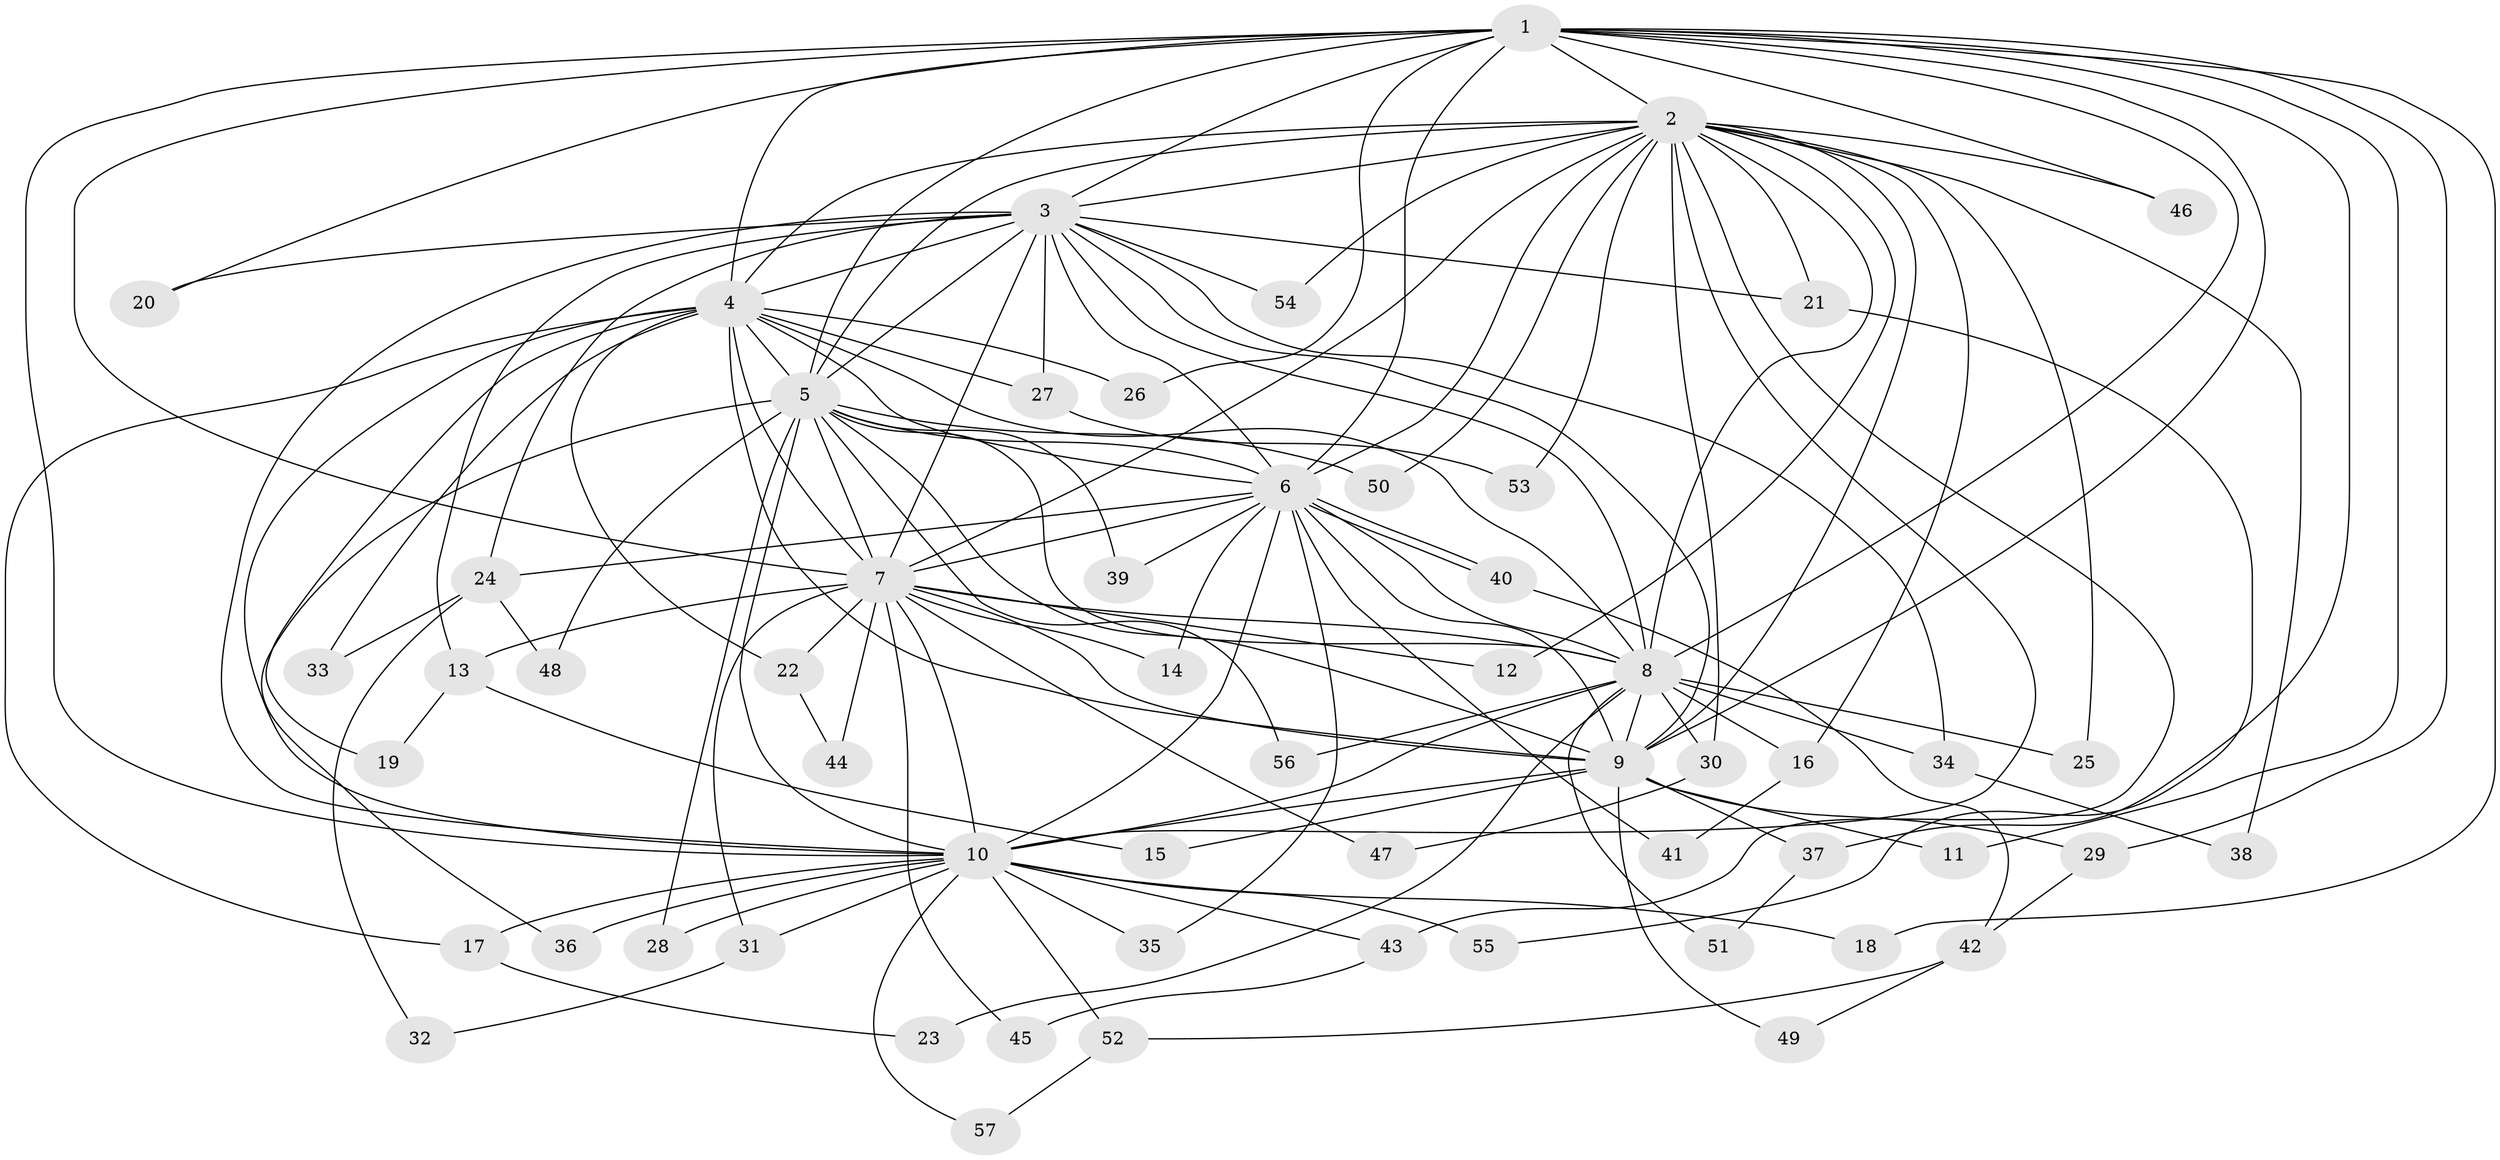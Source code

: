 // Generated by graph-tools (version 1.1) at 2025/46/03/09/25 04:46:45]
// undirected, 57 vertices, 139 edges
graph export_dot {
graph [start="1"]
  node [color=gray90,style=filled];
  1;
  2;
  3;
  4;
  5;
  6;
  7;
  8;
  9;
  10;
  11;
  12;
  13;
  14;
  15;
  16;
  17;
  18;
  19;
  20;
  21;
  22;
  23;
  24;
  25;
  26;
  27;
  28;
  29;
  30;
  31;
  32;
  33;
  34;
  35;
  36;
  37;
  38;
  39;
  40;
  41;
  42;
  43;
  44;
  45;
  46;
  47;
  48;
  49;
  50;
  51;
  52;
  53;
  54;
  55;
  56;
  57;
  1 -- 2;
  1 -- 3;
  1 -- 4;
  1 -- 5;
  1 -- 6;
  1 -- 7;
  1 -- 8;
  1 -- 9;
  1 -- 10;
  1 -- 11;
  1 -- 18;
  1 -- 20;
  1 -- 26;
  1 -- 29;
  1 -- 37;
  1 -- 46;
  2 -- 3;
  2 -- 4;
  2 -- 5;
  2 -- 6;
  2 -- 7;
  2 -- 8;
  2 -- 9;
  2 -- 10;
  2 -- 12;
  2 -- 16;
  2 -- 21;
  2 -- 25;
  2 -- 30;
  2 -- 38;
  2 -- 43;
  2 -- 46;
  2 -- 50;
  2 -- 53;
  2 -- 54;
  3 -- 4;
  3 -- 5;
  3 -- 6;
  3 -- 7;
  3 -- 8;
  3 -- 9;
  3 -- 10;
  3 -- 13;
  3 -- 20;
  3 -- 21;
  3 -- 24;
  3 -- 27;
  3 -- 34;
  3 -- 54;
  4 -- 5;
  4 -- 6;
  4 -- 7;
  4 -- 8;
  4 -- 9;
  4 -- 10;
  4 -- 17;
  4 -- 19;
  4 -- 22;
  4 -- 26;
  4 -- 27;
  4 -- 33;
  5 -- 6;
  5 -- 7;
  5 -- 8;
  5 -- 9;
  5 -- 10;
  5 -- 28;
  5 -- 36;
  5 -- 39;
  5 -- 48;
  5 -- 50;
  5 -- 56;
  6 -- 7;
  6 -- 8;
  6 -- 9;
  6 -- 10;
  6 -- 14;
  6 -- 24;
  6 -- 35;
  6 -- 39;
  6 -- 40;
  6 -- 40;
  6 -- 41;
  7 -- 8;
  7 -- 9;
  7 -- 10;
  7 -- 12;
  7 -- 13;
  7 -- 14;
  7 -- 22;
  7 -- 31;
  7 -- 44;
  7 -- 45;
  7 -- 47;
  8 -- 9;
  8 -- 10;
  8 -- 16;
  8 -- 23;
  8 -- 25;
  8 -- 30;
  8 -- 34;
  8 -- 51;
  8 -- 56;
  9 -- 10;
  9 -- 11;
  9 -- 15;
  9 -- 29;
  9 -- 37;
  9 -- 49;
  10 -- 17;
  10 -- 18;
  10 -- 28;
  10 -- 31;
  10 -- 35;
  10 -- 36;
  10 -- 43;
  10 -- 52;
  10 -- 55;
  10 -- 57;
  13 -- 15;
  13 -- 19;
  16 -- 41;
  17 -- 23;
  21 -- 55;
  22 -- 44;
  24 -- 32;
  24 -- 33;
  24 -- 48;
  27 -- 53;
  29 -- 42;
  30 -- 47;
  31 -- 32;
  34 -- 38;
  37 -- 51;
  40 -- 42;
  42 -- 49;
  42 -- 52;
  43 -- 45;
  52 -- 57;
}
